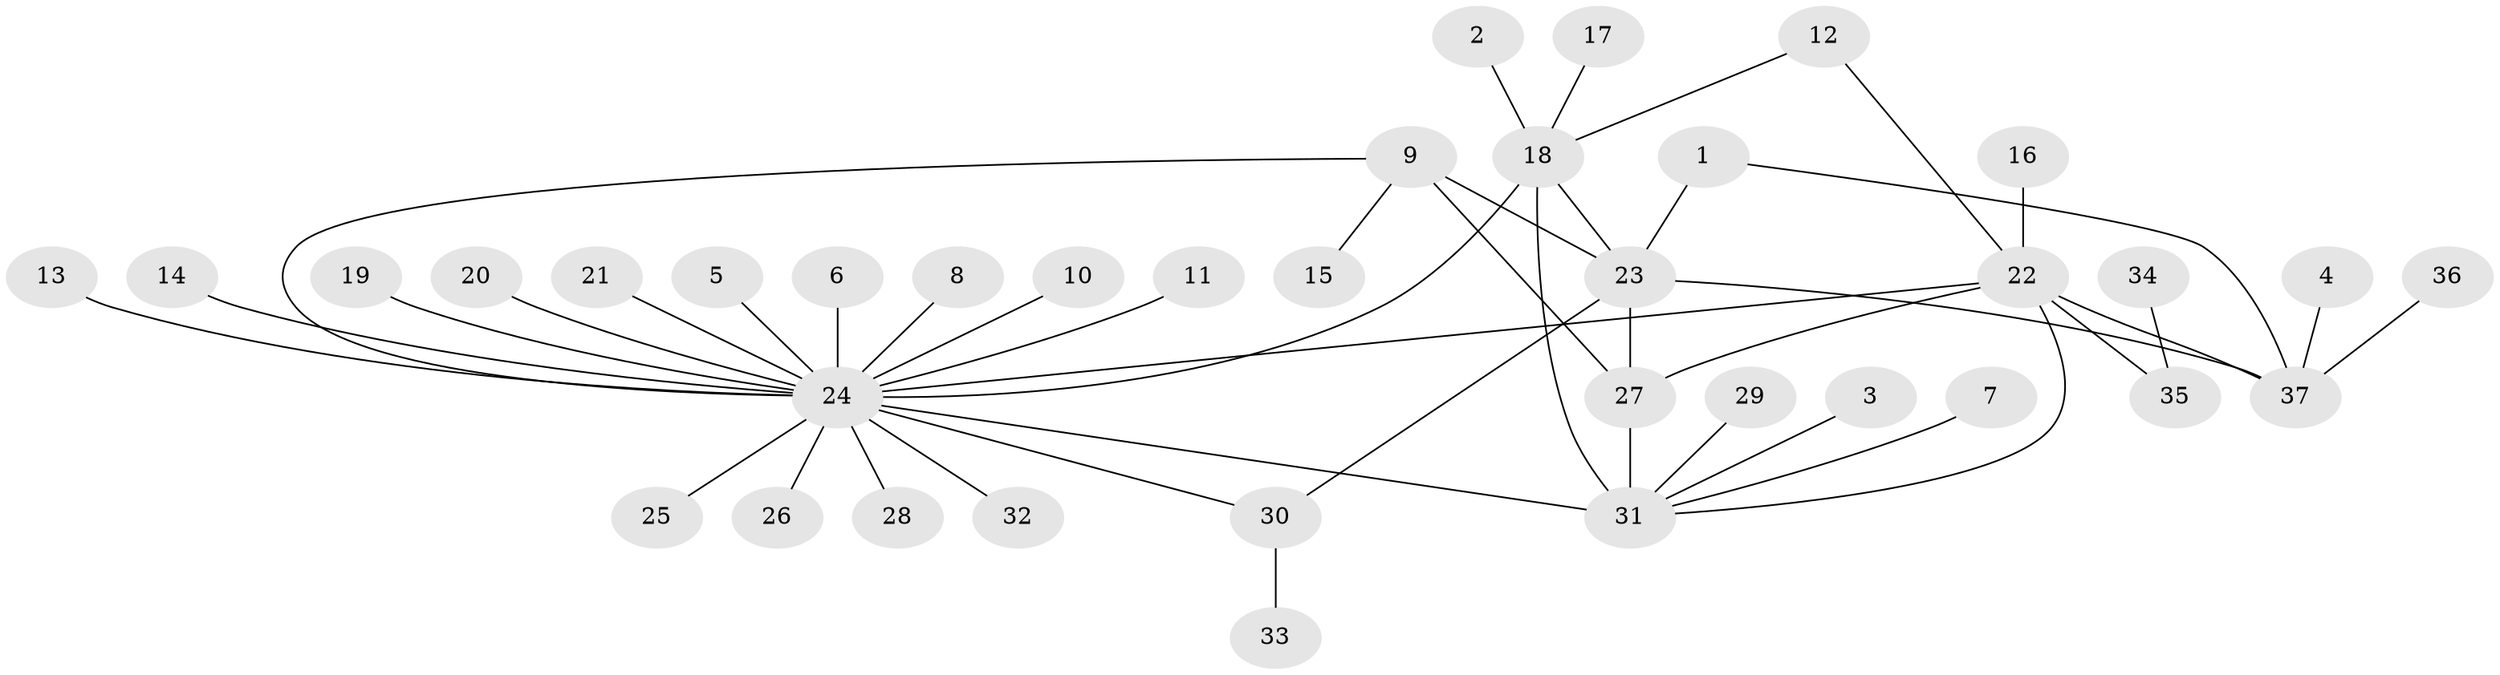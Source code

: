 // original degree distribution, {7: 0.0684931506849315, 3: 0.0410958904109589, 8: 0.0136986301369863, 4: 0.0684931506849315, 10: 0.0136986301369863, 11: 0.0136986301369863, 5: 0.0410958904109589, 6: 0.0136986301369863, 2: 0.1232876712328767, 1: 0.6027397260273972}
// Generated by graph-tools (version 1.1) at 2025/50/03/09/25 03:50:39]
// undirected, 37 vertices, 46 edges
graph export_dot {
graph [start="1"]
  node [color=gray90,style=filled];
  1;
  2;
  3;
  4;
  5;
  6;
  7;
  8;
  9;
  10;
  11;
  12;
  13;
  14;
  15;
  16;
  17;
  18;
  19;
  20;
  21;
  22;
  23;
  24;
  25;
  26;
  27;
  28;
  29;
  30;
  31;
  32;
  33;
  34;
  35;
  36;
  37;
  1 -- 23 [weight=1.0];
  1 -- 37 [weight=1.0];
  2 -- 18 [weight=1.0];
  3 -- 31 [weight=1.0];
  4 -- 37 [weight=1.0];
  5 -- 24 [weight=1.0];
  6 -- 24 [weight=1.0];
  7 -- 31 [weight=1.0];
  8 -- 24 [weight=1.0];
  9 -- 15 [weight=1.0];
  9 -- 23 [weight=2.0];
  9 -- 24 [weight=1.0];
  9 -- 27 [weight=1.0];
  10 -- 24 [weight=1.0];
  11 -- 24 [weight=1.0];
  12 -- 18 [weight=1.0];
  12 -- 22 [weight=1.0];
  13 -- 24 [weight=1.0];
  14 -- 24 [weight=1.0];
  16 -- 22 [weight=1.0];
  17 -- 18 [weight=1.0];
  18 -- 23 [weight=1.0];
  18 -- 24 [weight=1.0];
  18 -- 31 [weight=2.0];
  19 -- 24 [weight=1.0];
  20 -- 24 [weight=1.0];
  21 -- 24 [weight=1.0];
  22 -- 24 [weight=1.0];
  22 -- 27 [weight=1.0];
  22 -- 31 [weight=1.0];
  22 -- 35 [weight=1.0];
  22 -- 37 [weight=2.0];
  23 -- 27 [weight=1.0];
  23 -- 30 [weight=1.0];
  23 -- 37 [weight=1.0];
  24 -- 25 [weight=1.0];
  24 -- 26 [weight=1.0];
  24 -- 28 [weight=1.0];
  24 -- 30 [weight=1.0];
  24 -- 31 [weight=1.0];
  24 -- 32 [weight=1.0];
  27 -- 31 [weight=2.0];
  29 -- 31 [weight=1.0];
  30 -- 33 [weight=1.0];
  34 -- 35 [weight=1.0];
  36 -- 37 [weight=1.0];
}
